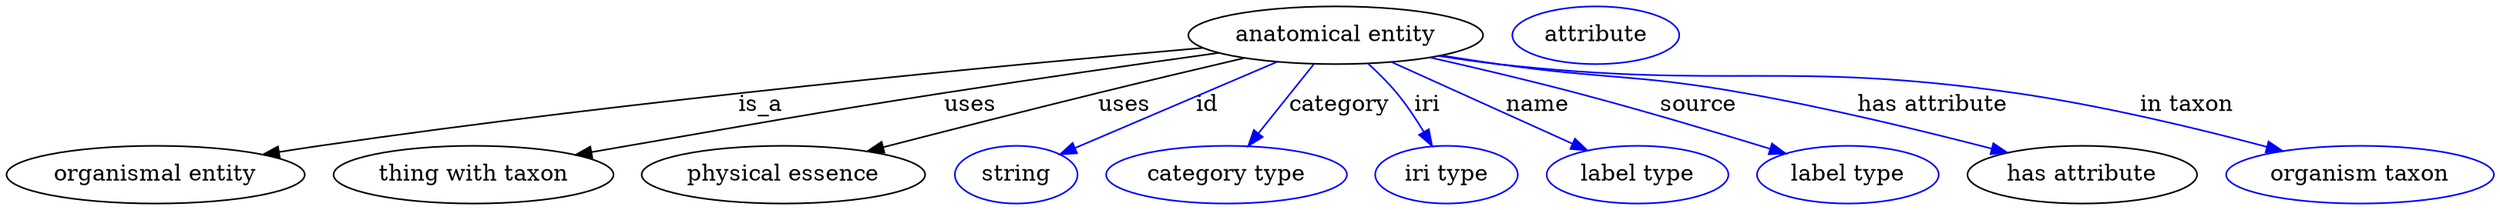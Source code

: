 digraph {
	graph [bb="0,0,1256.4,123"];
	node [label="\N"];
	"anatomical entity"	 [height=0.5,
		label="anatomical entity",
		pos="669.79,105",
		width=2.004];
	"organismal entity"	 [height=0.5,
		pos="72.794,18",
		width=2.022];
	"anatomical entity" -> "organismal entity"	 [label=is_a,
		lp="363.79,61.5",
		pos="e,126.5,30.32 602.79,98.187 504.2,87.673 314.45,65.575 154.79,36 148.92,34.912 142.82,33.71 136.72,32.46"];
	"thing with taxon"	 [height=0.5,
		pos="232.79,18",
		width=1.9137];
	"anatomical entity" -> "thing with taxon"	 [label=uses,
		lp="479.79,61.5",
		pos="e,283.68,30.174 611.02,94.551 539.62,81.668 415.57,58.683 309.79,36 304.51,34.867 299.03,33.656 293.54,32.419"];
	"physical essence"	 [height=0.5,
		pos="388.79,18",
		width=1.9318];
	"anatomical entity" -> "physical essence"	 [label=uses,
		lp="562.79,61.5",
		pos="e,432.76,31.987 623.42,91.102 601.39,84.468 574.72,76.384 550.79,69 514.69,57.857 474.15,45.092 442.65,35.121"];
	id	 [color=blue,
		height=0.5,
		label=string,
		pos="506.79,18",
		width=0.84854];
	"anatomical entity" -> id	 [color=blue,
		label=id,
		lp="604.29,61.5",
		pos="e,529.44,30.09 639.13,88.636 610.34,73.268 567.45,50.377 538.37,34.853",
		style=solid];
	category	 [color=blue,
		height=0.5,
		label="category type",
		pos="613.79,18",
		width=1.6249];
	"anatomical entity" -> category	 [color=blue,
		label=category,
		lp="669.29,61.5",
		pos="e,625.19,35.706 658.19,86.974 650.25,74.644 639.6,58.098 630.72,44.302",
		style=solid];
	iri	 [color=blue,
		height=0.5,
		label="iri type",
		pos="726.79,18",
		width=1.011];
	"anatomical entity" -> iri	 [color=blue,
		label=iri,
		lp="712.29,61.5",
		pos="e,716.99,35.764 683.93,86.971 688.2,81.314 692.81,74.982 696.79,69 701.95,61.257 707.21,52.61 711.86,44.668",
		style=solid];
	name	 [color=blue,
		height=0.5,
		label="label type",
		pos="826.79,18",
		width=1.2638];
	"anatomical entity" -> name	 [color=blue,
		label=name,
		lp="773.29,61.5",
		pos="e,800.14,32.768 699.69,88.431 725.75,73.991 763.59,53.024 791.2,37.723",
		style=solid];
	source	 [color=blue,
		height=0.5,
		label="label type",
		pos="935.79,18",
		width=1.2638];
	"anatomical entity" -> source	 [color=blue,
		label=source,
		lp="854.79,61.5",
		pos="e,902.75,30.397 718.18,91.537 740.92,85.031 768.35,76.929 792.79,69 826.77,57.979 864.85,44.334 893.17,33.932",
		style=solid];
	"has attribute"	 [height=0.5,
		pos="1052.8,18",
		width=1.4985];
	"anatomical entity" -> "has attribute"	 [color=blue,
		label="has attribute",
		lp="969.29,61.5",
		pos="e,1014.4,30.818 722.83,92.602 732.13,90.605 741.72,88.653 750.79,87 806.45,76.857 821.49,80.901 876.79,69 920.53,59.588 969.32,45.128 \
1004.4,34.006",
		style=solid];
	"in taxon"	 [color=blue,
		height=0.5,
		label="organism taxon",
		pos="1190.8,18",
		width=1.8234];
	"anatomical entity" -> "in taxon"	 [color=blue,
		label="in taxon",
		lp="1096.3,61.5",
		pos="e,1149.3,32.067 721.44,92.325 731.14,90.284 741.24,88.389 750.79,87 863.66,70.583 894.38,88.329 1006.8,69 1052.3,61.169 1102.8,46.745 \
1139.4,35.23",
		style=solid];
	"organismal entity_has attribute"	 [color=blue,
		height=0.5,
		label=attribute,
		pos="799.79,105",
		width=1.1193];
}
